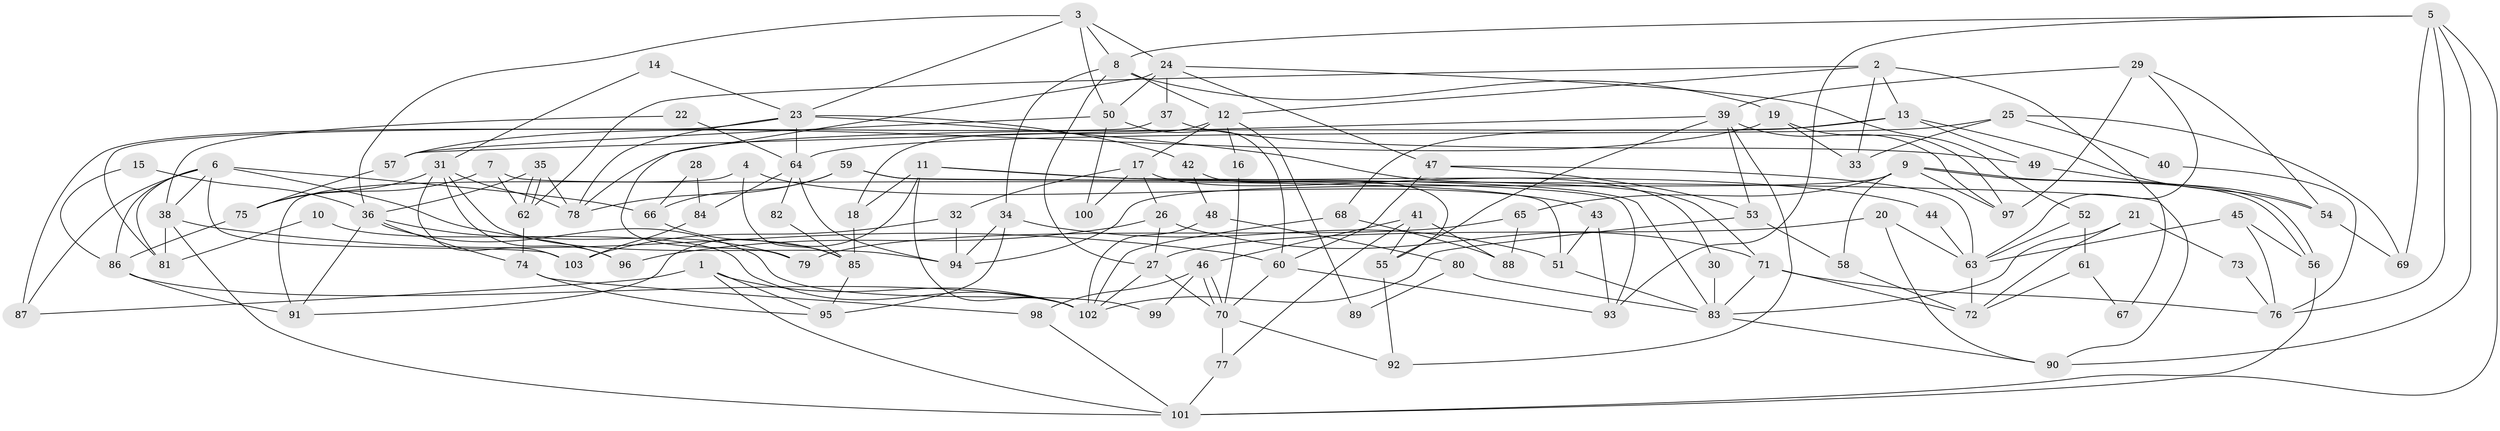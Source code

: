 // Generated by graph-tools (version 1.1) at 2025/49/03/09/25 04:49:29]
// undirected, 103 vertices, 206 edges
graph export_dot {
graph [start="1"]
  node [color=gray90,style=filled];
  1;
  2;
  3;
  4;
  5;
  6;
  7;
  8;
  9;
  10;
  11;
  12;
  13;
  14;
  15;
  16;
  17;
  18;
  19;
  20;
  21;
  22;
  23;
  24;
  25;
  26;
  27;
  28;
  29;
  30;
  31;
  32;
  33;
  34;
  35;
  36;
  37;
  38;
  39;
  40;
  41;
  42;
  43;
  44;
  45;
  46;
  47;
  48;
  49;
  50;
  51;
  52;
  53;
  54;
  55;
  56;
  57;
  58;
  59;
  60;
  61;
  62;
  63;
  64;
  65;
  66;
  67;
  68;
  69;
  70;
  71;
  72;
  73;
  74;
  75;
  76;
  77;
  78;
  79;
  80;
  81;
  82;
  83;
  84;
  85;
  86;
  87;
  88;
  89;
  90;
  91;
  92;
  93;
  94;
  95;
  96;
  97;
  98;
  99;
  100;
  101;
  102;
  103;
  1 -- 87;
  1 -- 102;
  1 -- 95;
  1 -- 101;
  2 -- 62;
  2 -- 33;
  2 -- 12;
  2 -- 13;
  2 -- 67;
  3 -- 8;
  3 -- 23;
  3 -- 24;
  3 -- 36;
  3 -- 50;
  4 -- 43;
  4 -- 91;
  4 -- 85;
  5 -- 101;
  5 -- 93;
  5 -- 8;
  5 -- 69;
  5 -- 76;
  5 -- 90;
  6 -- 86;
  6 -- 38;
  6 -- 66;
  6 -- 79;
  6 -- 81;
  6 -- 87;
  6 -- 103;
  7 -- 62;
  7 -- 51;
  7 -- 75;
  8 -- 34;
  8 -- 12;
  8 -- 19;
  8 -- 27;
  9 -- 97;
  9 -- 56;
  9 -- 56;
  9 -- 58;
  9 -- 65;
  9 -- 94;
  10 -- 81;
  10 -- 102;
  11 -- 83;
  11 -- 102;
  11 -- 18;
  11 -- 44;
  11 -- 91;
  12 -- 16;
  12 -- 17;
  12 -- 18;
  12 -- 89;
  13 -- 68;
  13 -- 49;
  13 -- 54;
  13 -- 78;
  14 -- 23;
  14 -- 31;
  15 -- 86;
  15 -- 36;
  16 -- 70;
  17 -- 26;
  17 -- 30;
  17 -- 32;
  17 -- 100;
  18 -- 85;
  19 -- 57;
  19 -- 33;
  19 -- 97;
  20 -- 27;
  20 -- 90;
  20 -- 63;
  21 -- 83;
  21 -- 72;
  21 -- 73;
  22 -- 64;
  22 -- 38;
  23 -- 71;
  23 -- 78;
  23 -- 42;
  23 -- 64;
  23 -- 87;
  24 -- 50;
  24 -- 37;
  24 -- 47;
  24 -- 52;
  24 -- 79;
  25 -- 69;
  25 -- 64;
  25 -- 33;
  25 -- 40;
  26 -- 96;
  26 -- 27;
  26 -- 71;
  27 -- 70;
  27 -- 102;
  28 -- 66;
  28 -- 84;
  29 -- 54;
  29 -- 39;
  29 -- 63;
  29 -- 97;
  30 -- 83;
  31 -- 103;
  31 -- 78;
  31 -- 75;
  31 -- 94;
  31 -- 96;
  32 -- 94;
  32 -- 103;
  34 -- 95;
  34 -- 94;
  34 -- 51;
  35 -- 62;
  35 -- 62;
  35 -- 36;
  35 -- 78;
  36 -- 91;
  36 -- 74;
  36 -- 96;
  36 -- 99;
  37 -- 81;
  37 -- 49;
  38 -- 101;
  38 -- 60;
  38 -- 81;
  39 -- 97;
  39 -- 55;
  39 -- 53;
  39 -- 57;
  39 -- 92;
  40 -- 76;
  41 -- 77;
  41 -- 46;
  41 -- 55;
  41 -- 88;
  42 -- 55;
  42 -- 48;
  43 -- 51;
  43 -- 93;
  44 -- 63;
  45 -- 76;
  45 -- 63;
  45 -- 56;
  46 -- 98;
  46 -- 70;
  46 -- 70;
  46 -- 99;
  47 -- 63;
  47 -- 53;
  47 -- 60;
  48 -- 102;
  48 -- 80;
  49 -- 54;
  50 -- 57;
  50 -- 60;
  50 -- 100;
  51 -- 83;
  52 -- 63;
  52 -- 61;
  53 -- 58;
  53 -- 102;
  54 -- 69;
  55 -- 92;
  56 -- 101;
  57 -- 75;
  58 -- 72;
  59 -- 66;
  59 -- 78;
  59 -- 90;
  59 -- 93;
  60 -- 70;
  60 -- 93;
  61 -- 72;
  61 -- 67;
  62 -- 74;
  63 -- 72;
  64 -- 94;
  64 -- 82;
  64 -- 84;
  65 -- 79;
  65 -- 88;
  66 -- 85;
  68 -- 88;
  68 -- 102;
  70 -- 77;
  70 -- 92;
  71 -- 72;
  71 -- 76;
  71 -- 83;
  73 -- 76;
  74 -- 95;
  74 -- 98;
  75 -- 86;
  77 -- 101;
  80 -- 83;
  80 -- 89;
  82 -- 85;
  83 -- 90;
  84 -- 103;
  85 -- 95;
  86 -- 102;
  86 -- 91;
  98 -- 101;
}
